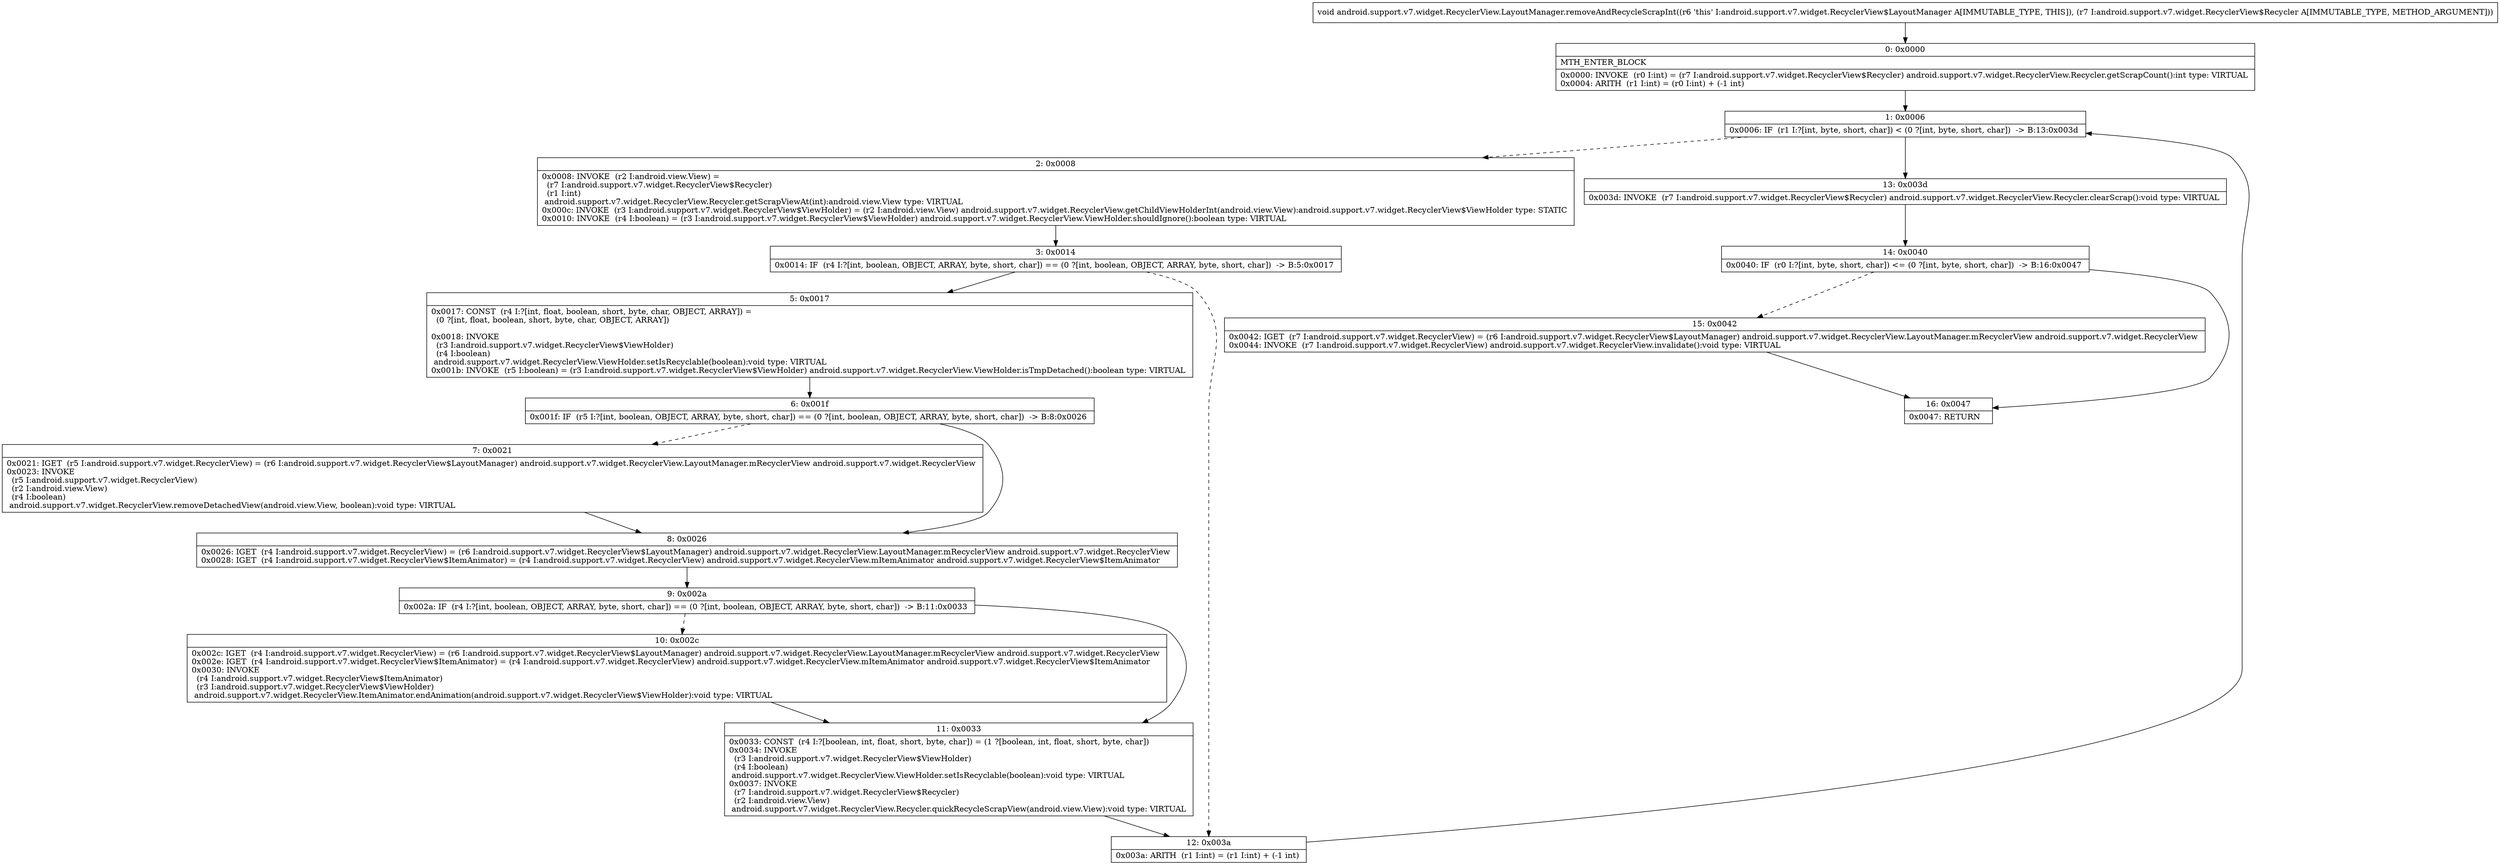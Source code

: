 digraph "CFG forandroid.support.v7.widget.RecyclerView.LayoutManager.removeAndRecycleScrapInt(Landroid\/support\/v7\/widget\/RecyclerView$Recycler;)V" {
Node_0 [shape=record,label="{0\:\ 0x0000|MTH_ENTER_BLOCK\l|0x0000: INVOKE  (r0 I:int) = (r7 I:android.support.v7.widget.RecyclerView$Recycler) android.support.v7.widget.RecyclerView.Recycler.getScrapCount():int type: VIRTUAL \l0x0004: ARITH  (r1 I:int) = (r0 I:int) + (\-1 int) \l}"];
Node_1 [shape=record,label="{1\:\ 0x0006|0x0006: IF  (r1 I:?[int, byte, short, char]) \< (0 ?[int, byte, short, char])  \-\> B:13:0x003d \l}"];
Node_2 [shape=record,label="{2\:\ 0x0008|0x0008: INVOKE  (r2 I:android.view.View) = \l  (r7 I:android.support.v7.widget.RecyclerView$Recycler)\l  (r1 I:int)\l android.support.v7.widget.RecyclerView.Recycler.getScrapViewAt(int):android.view.View type: VIRTUAL \l0x000c: INVOKE  (r3 I:android.support.v7.widget.RecyclerView$ViewHolder) = (r2 I:android.view.View) android.support.v7.widget.RecyclerView.getChildViewHolderInt(android.view.View):android.support.v7.widget.RecyclerView$ViewHolder type: STATIC \l0x0010: INVOKE  (r4 I:boolean) = (r3 I:android.support.v7.widget.RecyclerView$ViewHolder) android.support.v7.widget.RecyclerView.ViewHolder.shouldIgnore():boolean type: VIRTUAL \l}"];
Node_3 [shape=record,label="{3\:\ 0x0014|0x0014: IF  (r4 I:?[int, boolean, OBJECT, ARRAY, byte, short, char]) == (0 ?[int, boolean, OBJECT, ARRAY, byte, short, char])  \-\> B:5:0x0017 \l}"];
Node_5 [shape=record,label="{5\:\ 0x0017|0x0017: CONST  (r4 I:?[int, float, boolean, short, byte, char, OBJECT, ARRAY]) = \l  (0 ?[int, float, boolean, short, byte, char, OBJECT, ARRAY])\l \l0x0018: INVOKE  \l  (r3 I:android.support.v7.widget.RecyclerView$ViewHolder)\l  (r4 I:boolean)\l android.support.v7.widget.RecyclerView.ViewHolder.setIsRecyclable(boolean):void type: VIRTUAL \l0x001b: INVOKE  (r5 I:boolean) = (r3 I:android.support.v7.widget.RecyclerView$ViewHolder) android.support.v7.widget.RecyclerView.ViewHolder.isTmpDetached():boolean type: VIRTUAL \l}"];
Node_6 [shape=record,label="{6\:\ 0x001f|0x001f: IF  (r5 I:?[int, boolean, OBJECT, ARRAY, byte, short, char]) == (0 ?[int, boolean, OBJECT, ARRAY, byte, short, char])  \-\> B:8:0x0026 \l}"];
Node_7 [shape=record,label="{7\:\ 0x0021|0x0021: IGET  (r5 I:android.support.v7.widget.RecyclerView) = (r6 I:android.support.v7.widget.RecyclerView$LayoutManager) android.support.v7.widget.RecyclerView.LayoutManager.mRecyclerView android.support.v7.widget.RecyclerView \l0x0023: INVOKE  \l  (r5 I:android.support.v7.widget.RecyclerView)\l  (r2 I:android.view.View)\l  (r4 I:boolean)\l android.support.v7.widget.RecyclerView.removeDetachedView(android.view.View, boolean):void type: VIRTUAL \l}"];
Node_8 [shape=record,label="{8\:\ 0x0026|0x0026: IGET  (r4 I:android.support.v7.widget.RecyclerView) = (r6 I:android.support.v7.widget.RecyclerView$LayoutManager) android.support.v7.widget.RecyclerView.LayoutManager.mRecyclerView android.support.v7.widget.RecyclerView \l0x0028: IGET  (r4 I:android.support.v7.widget.RecyclerView$ItemAnimator) = (r4 I:android.support.v7.widget.RecyclerView) android.support.v7.widget.RecyclerView.mItemAnimator android.support.v7.widget.RecyclerView$ItemAnimator \l}"];
Node_9 [shape=record,label="{9\:\ 0x002a|0x002a: IF  (r4 I:?[int, boolean, OBJECT, ARRAY, byte, short, char]) == (0 ?[int, boolean, OBJECT, ARRAY, byte, short, char])  \-\> B:11:0x0033 \l}"];
Node_10 [shape=record,label="{10\:\ 0x002c|0x002c: IGET  (r4 I:android.support.v7.widget.RecyclerView) = (r6 I:android.support.v7.widget.RecyclerView$LayoutManager) android.support.v7.widget.RecyclerView.LayoutManager.mRecyclerView android.support.v7.widget.RecyclerView \l0x002e: IGET  (r4 I:android.support.v7.widget.RecyclerView$ItemAnimator) = (r4 I:android.support.v7.widget.RecyclerView) android.support.v7.widget.RecyclerView.mItemAnimator android.support.v7.widget.RecyclerView$ItemAnimator \l0x0030: INVOKE  \l  (r4 I:android.support.v7.widget.RecyclerView$ItemAnimator)\l  (r3 I:android.support.v7.widget.RecyclerView$ViewHolder)\l android.support.v7.widget.RecyclerView.ItemAnimator.endAnimation(android.support.v7.widget.RecyclerView$ViewHolder):void type: VIRTUAL \l}"];
Node_11 [shape=record,label="{11\:\ 0x0033|0x0033: CONST  (r4 I:?[boolean, int, float, short, byte, char]) = (1 ?[boolean, int, float, short, byte, char]) \l0x0034: INVOKE  \l  (r3 I:android.support.v7.widget.RecyclerView$ViewHolder)\l  (r4 I:boolean)\l android.support.v7.widget.RecyclerView.ViewHolder.setIsRecyclable(boolean):void type: VIRTUAL \l0x0037: INVOKE  \l  (r7 I:android.support.v7.widget.RecyclerView$Recycler)\l  (r2 I:android.view.View)\l android.support.v7.widget.RecyclerView.Recycler.quickRecycleScrapView(android.view.View):void type: VIRTUAL \l}"];
Node_12 [shape=record,label="{12\:\ 0x003a|0x003a: ARITH  (r1 I:int) = (r1 I:int) + (\-1 int) \l}"];
Node_13 [shape=record,label="{13\:\ 0x003d|0x003d: INVOKE  (r7 I:android.support.v7.widget.RecyclerView$Recycler) android.support.v7.widget.RecyclerView.Recycler.clearScrap():void type: VIRTUAL \l}"];
Node_14 [shape=record,label="{14\:\ 0x0040|0x0040: IF  (r0 I:?[int, byte, short, char]) \<= (0 ?[int, byte, short, char])  \-\> B:16:0x0047 \l}"];
Node_15 [shape=record,label="{15\:\ 0x0042|0x0042: IGET  (r7 I:android.support.v7.widget.RecyclerView) = (r6 I:android.support.v7.widget.RecyclerView$LayoutManager) android.support.v7.widget.RecyclerView.LayoutManager.mRecyclerView android.support.v7.widget.RecyclerView \l0x0044: INVOKE  (r7 I:android.support.v7.widget.RecyclerView) android.support.v7.widget.RecyclerView.invalidate():void type: VIRTUAL \l}"];
Node_16 [shape=record,label="{16\:\ 0x0047|0x0047: RETURN   \l}"];
MethodNode[shape=record,label="{void android.support.v7.widget.RecyclerView.LayoutManager.removeAndRecycleScrapInt((r6 'this' I:android.support.v7.widget.RecyclerView$LayoutManager A[IMMUTABLE_TYPE, THIS]), (r7 I:android.support.v7.widget.RecyclerView$Recycler A[IMMUTABLE_TYPE, METHOD_ARGUMENT])) }"];
MethodNode -> Node_0;
Node_0 -> Node_1;
Node_1 -> Node_2[style=dashed];
Node_1 -> Node_13;
Node_2 -> Node_3;
Node_3 -> Node_5;
Node_3 -> Node_12[style=dashed];
Node_5 -> Node_6;
Node_6 -> Node_7[style=dashed];
Node_6 -> Node_8;
Node_7 -> Node_8;
Node_8 -> Node_9;
Node_9 -> Node_10[style=dashed];
Node_9 -> Node_11;
Node_10 -> Node_11;
Node_11 -> Node_12;
Node_12 -> Node_1;
Node_13 -> Node_14;
Node_14 -> Node_15[style=dashed];
Node_14 -> Node_16;
Node_15 -> Node_16;
}

